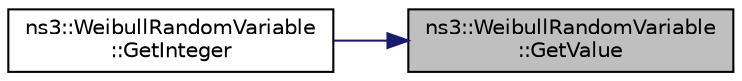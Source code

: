 digraph "ns3::WeibullRandomVariable::GetValue"
{
 // LATEX_PDF_SIZE
  edge [fontname="Helvetica",fontsize="10",labelfontname="Helvetica",labelfontsize="10"];
  node [fontname="Helvetica",fontsize="10",shape=record];
  rankdir="RL";
  Node1 [label="ns3::WeibullRandomVariable\l::GetValue",height=0.2,width=0.4,color="black", fillcolor="grey75", style="filled", fontcolor="black",tooltip="Returns a random double from a Weibull distribution with the current scale, shape,..."];
  Node1 -> Node2 [dir="back",color="midnightblue",fontsize="10",style="solid",fontname="Helvetica"];
  Node2 [label="ns3::WeibullRandomVariable\l::GetInteger",height=0.2,width=0.4,color="black", fillcolor="white", style="filled",URL="$classns3_1_1_weibull_random_variable.html#aec7fac5766cf96f4a089b4dcae9a39fc",tooltip="Returns a random unsigned integer from a Weibull distribution with the specified scale,..."];
}
